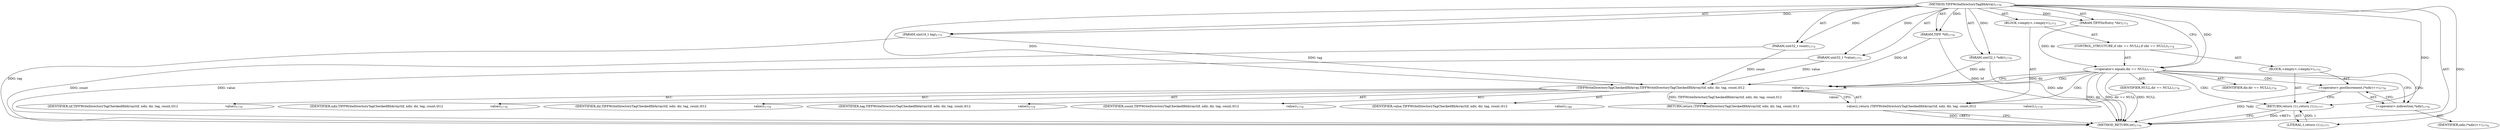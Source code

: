 digraph "TIFFWriteDirectoryTagIfdArray" {  
"68704" [label = <(METHOD,TIFFWriteDirectoryTagIfdArray)<SUB>1770</SUB>> ]
"68705" [label = <(PARAM,TIFF *tif)<SUB>1770</SUB>> ]
"68706" [label = <(PARAM,uint32_t *ndir)<SUB>1770</SUB>> ]
"68707" [label = <(PARAM,TIFFDirEntry *dir)<SUB>1771</SUB>> ]
"68708" [label = <(PARAM,uint16_t tag)<SUB>1771</SUB>> ]
"68709" [label = <(PARAM,uint32_t count)<SUB>1772</SUB>> ]
"68710" [label = <(PARAM,uint32_t *value)<SUB>1772</SUB>> ]
"68711" [label = <(BLOCK,&lt;empty&gt;,&lt;empty&gt;)<SUB>1773</SUB>> ]
"68712" [label = <(CONTROL_STRUCTURE,if (dir == NULL),if (dir == NULL))<SUB>1774</SUB>> ]
"68713" [label = <(&lt;operator&gt;.equals,dir == NULL)<SUB>1774</SUB>> ]
"68714" [label = <(IDENTIFIER,dir,dir == NULL)<SUB>1774</SUB>> ]
"68715" [label = <(IDENTIFIER,NULL,dir == NULL)<SUB>1774</SUB>> ]
"68716" [label = <(BLOCK,&lt;empty&gt;,&lt;empty&gt;)<SUB>1775</SUB>> ]
"68717" [label = <(&lt;operator&gt;.postIncrement,(*ndir)++)<SUB>1776</SUB>> ]
"68718" [label = <(&lt;operator&gt;.indirection,*ndir)<SUB>1776</SUB>> ]
"68719" [label = <(IDENTIFIER,ndir,(*ndir)++)<SUB>1776</SUB>> ]
"68720" [label = <(RETURN,return (1);,return (1);)<SUB>1777</SUB>> ]
"68721" [label = <(LITERAL,1,return (1);)<SUB>1777</SUB>> ]
"68722" [label = <(RETURN,return (TIFFWriteDirectoryTagCheckedIfdArray(tif, ndir, dir, tag, count,\012                                                 value));,return (TIFFWriteDirectoryTagCheckedIfdArray(tif, ndir, dir, tag, count,\012                                                 value));)<SUB>1779</SUB>> ]
"68723" [label = <(TIFFWriteDirectoryTagCheckedIfdArray,TIFFWriteDirectoryTagCheckedIfdArray(tif, ndir, dir, tag, count,\012                                                 value))<SUB>1779</SUB>> ]
"68724" [label = <(IDENTIFIER,tif,TIFFWriteDirectoryTagCheckedIfdArray(tif, ndir, dir, tag, count,\012                                                 value))<SUB>1779</SUB>> ]
"68725" [label = <(IDENTIFIER,ndir,TIFFWriteDirectoryTagCheckedIfdArray(tif, ndir, dir, tag, count,\012                                                 value))<SUB>1779</SUB>> ]
"68726" [label = <(IDENTIFIER,dir,TIFFWriteDirectoryTagCheckedIfdArray(tif, ndir, dir, tag, count,\012                                                 value))<SUB>1779</SUB>> ]
"68727" [label = <(IDENTIFIER,tag,TIFFWriteDirectoryTagCheckedIfdArray(tif, ndir, dir, tag, count,\012                                                 value))<SUB>1779</SUB>> ]
"68728" [label = <(IDENTIFIER,count,TIFFWriteDirectoryTagCheckedIfdArray(tif, ndir, dir, tag, count,\012                                                 value))<SUB>1779</SUB>> ]
"68729" [label = <(IDENTIFIER,value,TIFFWriteDirectoryTagCheckedIfdArray(tif, ndir, dir, tag, count,\012                                                 value))<SUB>1780</SUB>> ]
"68730" [label = <(METHOD_RETURN,int)<SUB>1770</SUB>> ]
  "68704" -> "68705"  [ label = "AST: "] 
  "68704" -> "68706"  [ label = "AST: "] 
  "68704" -> "68707"  [ label = "AST: "] 
  "68704" -> "68708"  [ label = "AST: "] 
  "68704" -> "68709"  [ label = "AST: "] 
  "68704" -> "68710"  [ label = "AST: "] 
  "68704" -> "68711"  [ label = "AST: "] 
  "68704" -> "68730"  [ label = "AST: "] 
  "68711" -> "68712"  [ label = "AST: "] 
  "68711" -> "68722"  [ label = "AST: "] 
  "68712" -> "68713"  [ label = "AST: "] 
  "68712" -> "68716"  [ label = "AST: "] 
  "68713" -> "68714"  [ label = "AST: "] 
  "68713" -> "68715"  [ label = "AST: "] 
  "68716" -> "68717"  [ label = "AST: "] 
  "68716" -> "68720"  [ label = "AST: "] 
  "68717" -> "68718"  [ label = "AST: "] 
  "68718" -> "68719"  [ label = "AST: "] 
  "68720" -> "68721"  [ label = "AST: "] 
  "68722" -> "68723"  [ label = "AST: "] 
  "68723" -> "68724"  [ label = "AST: "] 
  "68723" -> "68725"  [ label = "AST: "] 
  "68723" -> "68726"  [ label = "AST: "] 
  "68723" -> "68727"  [ label = "AST: "] 
  "68723" -> "68728"  [ label = "AST: "] 
  "68723" -> "68729"  [ label = "AST: "] 
  "68722" -> "68730"  [ label = "CFG: "] 
  "68713" -> "68718"  [ label = "CFG: "] 
  "68713" -> "68723"  [ label = "CFG: "] 
  "68723" -> "68722"  [ label = "CFG: "] 
  "68717" -> "68720"  [ label = "CFG: "] 
  "68720" -> "68730"  [ label = "CFG: "] 
  "68718" -> "68717"  [ label = "CFG: "] 
  "68704" -> "68713"  [ label = "CFG: "] 
  "68722" -> "68730"  [ label = "DDG: &lt;RET&gt;"] 
  "68720" -> "68730"  [ label = "DDG: &lt;RET&gt;"] 
  "68705" -> "68730"  [ label = "DDG: tif"] 
  "68706" -> "68730"  [ label = "DDG: ndir"] 
  "68708" -> "68730"  [ label = "DDG: tag"] 
  "68709" -> "68730"  [ label = "DDG: count"] 
  "68710" -> "68730"  [ label = "DDG: value"] 
  "68713" -> "68730"  [ label = "DDG: dir"] 
  "68713" -> "68730"  [ label = "DDG: dir == NULL"] 
  "68717" -> "68730"  [ label = "DDG: *ndir"] 
  "68713" -> "68730"  [ label = "DDG: NULL"] 
  "68704" -> "68705"  [ label = "DDG: "] 
  "68704" -> "68706"  [ label = "DDG: "] 
  "68704" -> "68707"  [ label = "DDG: "] 
  "68704" -> "68708"  [ label = "DDG: "] 
  "68704" -> "68709"  [ label = "DDG: "] 
  "68704" -> "68710"  [ label = "DDG: "] 
  "68723" -> "68722"  [ label = "DDG: TIFFWriteDirectoryTagCheckedIfdArray(tif, ndir, dir, tag, count,\012                                                 value)"] 
  "68707" -> "68713"  [ label = "DDG: dir"] 
  "68704" -> "68713"  [ label = "DDG: "] 
  "68721" -> "68720"  [ label = "DDG: 1"] 
  "68704" -> "68720"  [ label = "DDG: "] 
  "68705" -> "68723"  [ label = "DDG: tif"] 
  "68704" -> "68723"  [ label = "DDG: "] 
  "68706" -> "68723"  [ label = "DDG: ndir"] 
  "68713" -> "68723"  [ label = "DDG: dir"] 
  "68708" -> "68723"  [ label = "DDG: tag"] 
  "68709" -> "68723"  [ label = "DDG: count"] 
  "68710" -> "68723"  [ label = "DDG: value"] 
  "68704" -> "68721"  [ label = "DDG: "] 
  "68713" -> "68720"  [ label = "CDG: "] 
  "68713" -> "68723"  [ label = "CDG: "] 
  "68713" -> "68718"  [ label = "CDG: "] 
  "68713" -> "68722"  [ label = "CDG: "] 
  "68713" -> "68717"  [ label = "CDG: "] 
}
